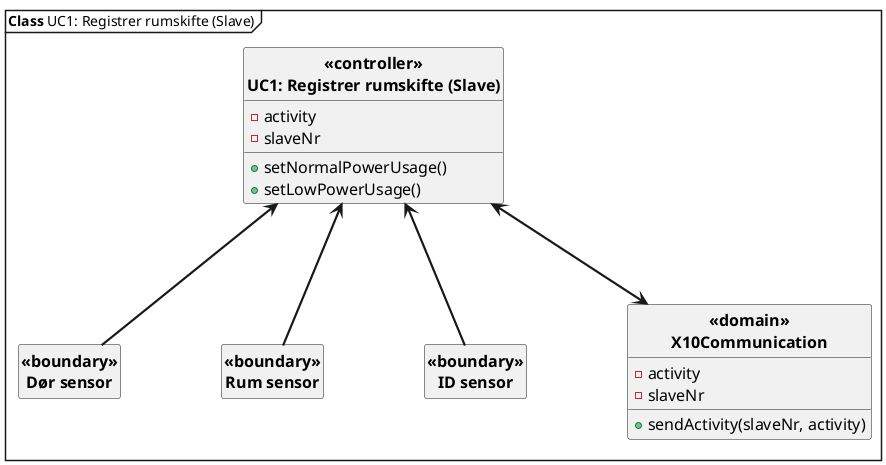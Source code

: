 @startuml UC1 class Slave
' Default param deffinition
skinparam style strictuml
skinparam DefaultFontSize 16
skinparam DefaultFontName times new roman
skinparam ArrowFontSize 16
skinparam ArrowThickness 2.2
skinparam Linetype poly
skinparam ranksep 100
skinparam nodesep 100
hide empty members


mainframe **Class** UC1: Registrer rumskifte (Slave)

' Class definition
Class "**<<boundary>>**\n**Dør sensor**" as DS{
}

Class "**<<boundary>>**\n**Rum sensor**" as RS{
}

Class "**<<boundary>>**\n**ID sensor**" as IDS{
}


Class "**<<controller>>**\n**UC1: Registrer rumskifte (Slave)**" as SS{
+ setNormalPowerUsage()
+ setLowPowerUsage()
- activity
- slaveNr
}

Class "**<<domain>>**\n**X10Communication**" as X10{
+ sendActivity(slaveNr, activity)
- activity
- slaveNr
}

' Conection definition
SS <-- DS
SS <-- RS
SS <-- IDS
SS <--> X10
@enduml